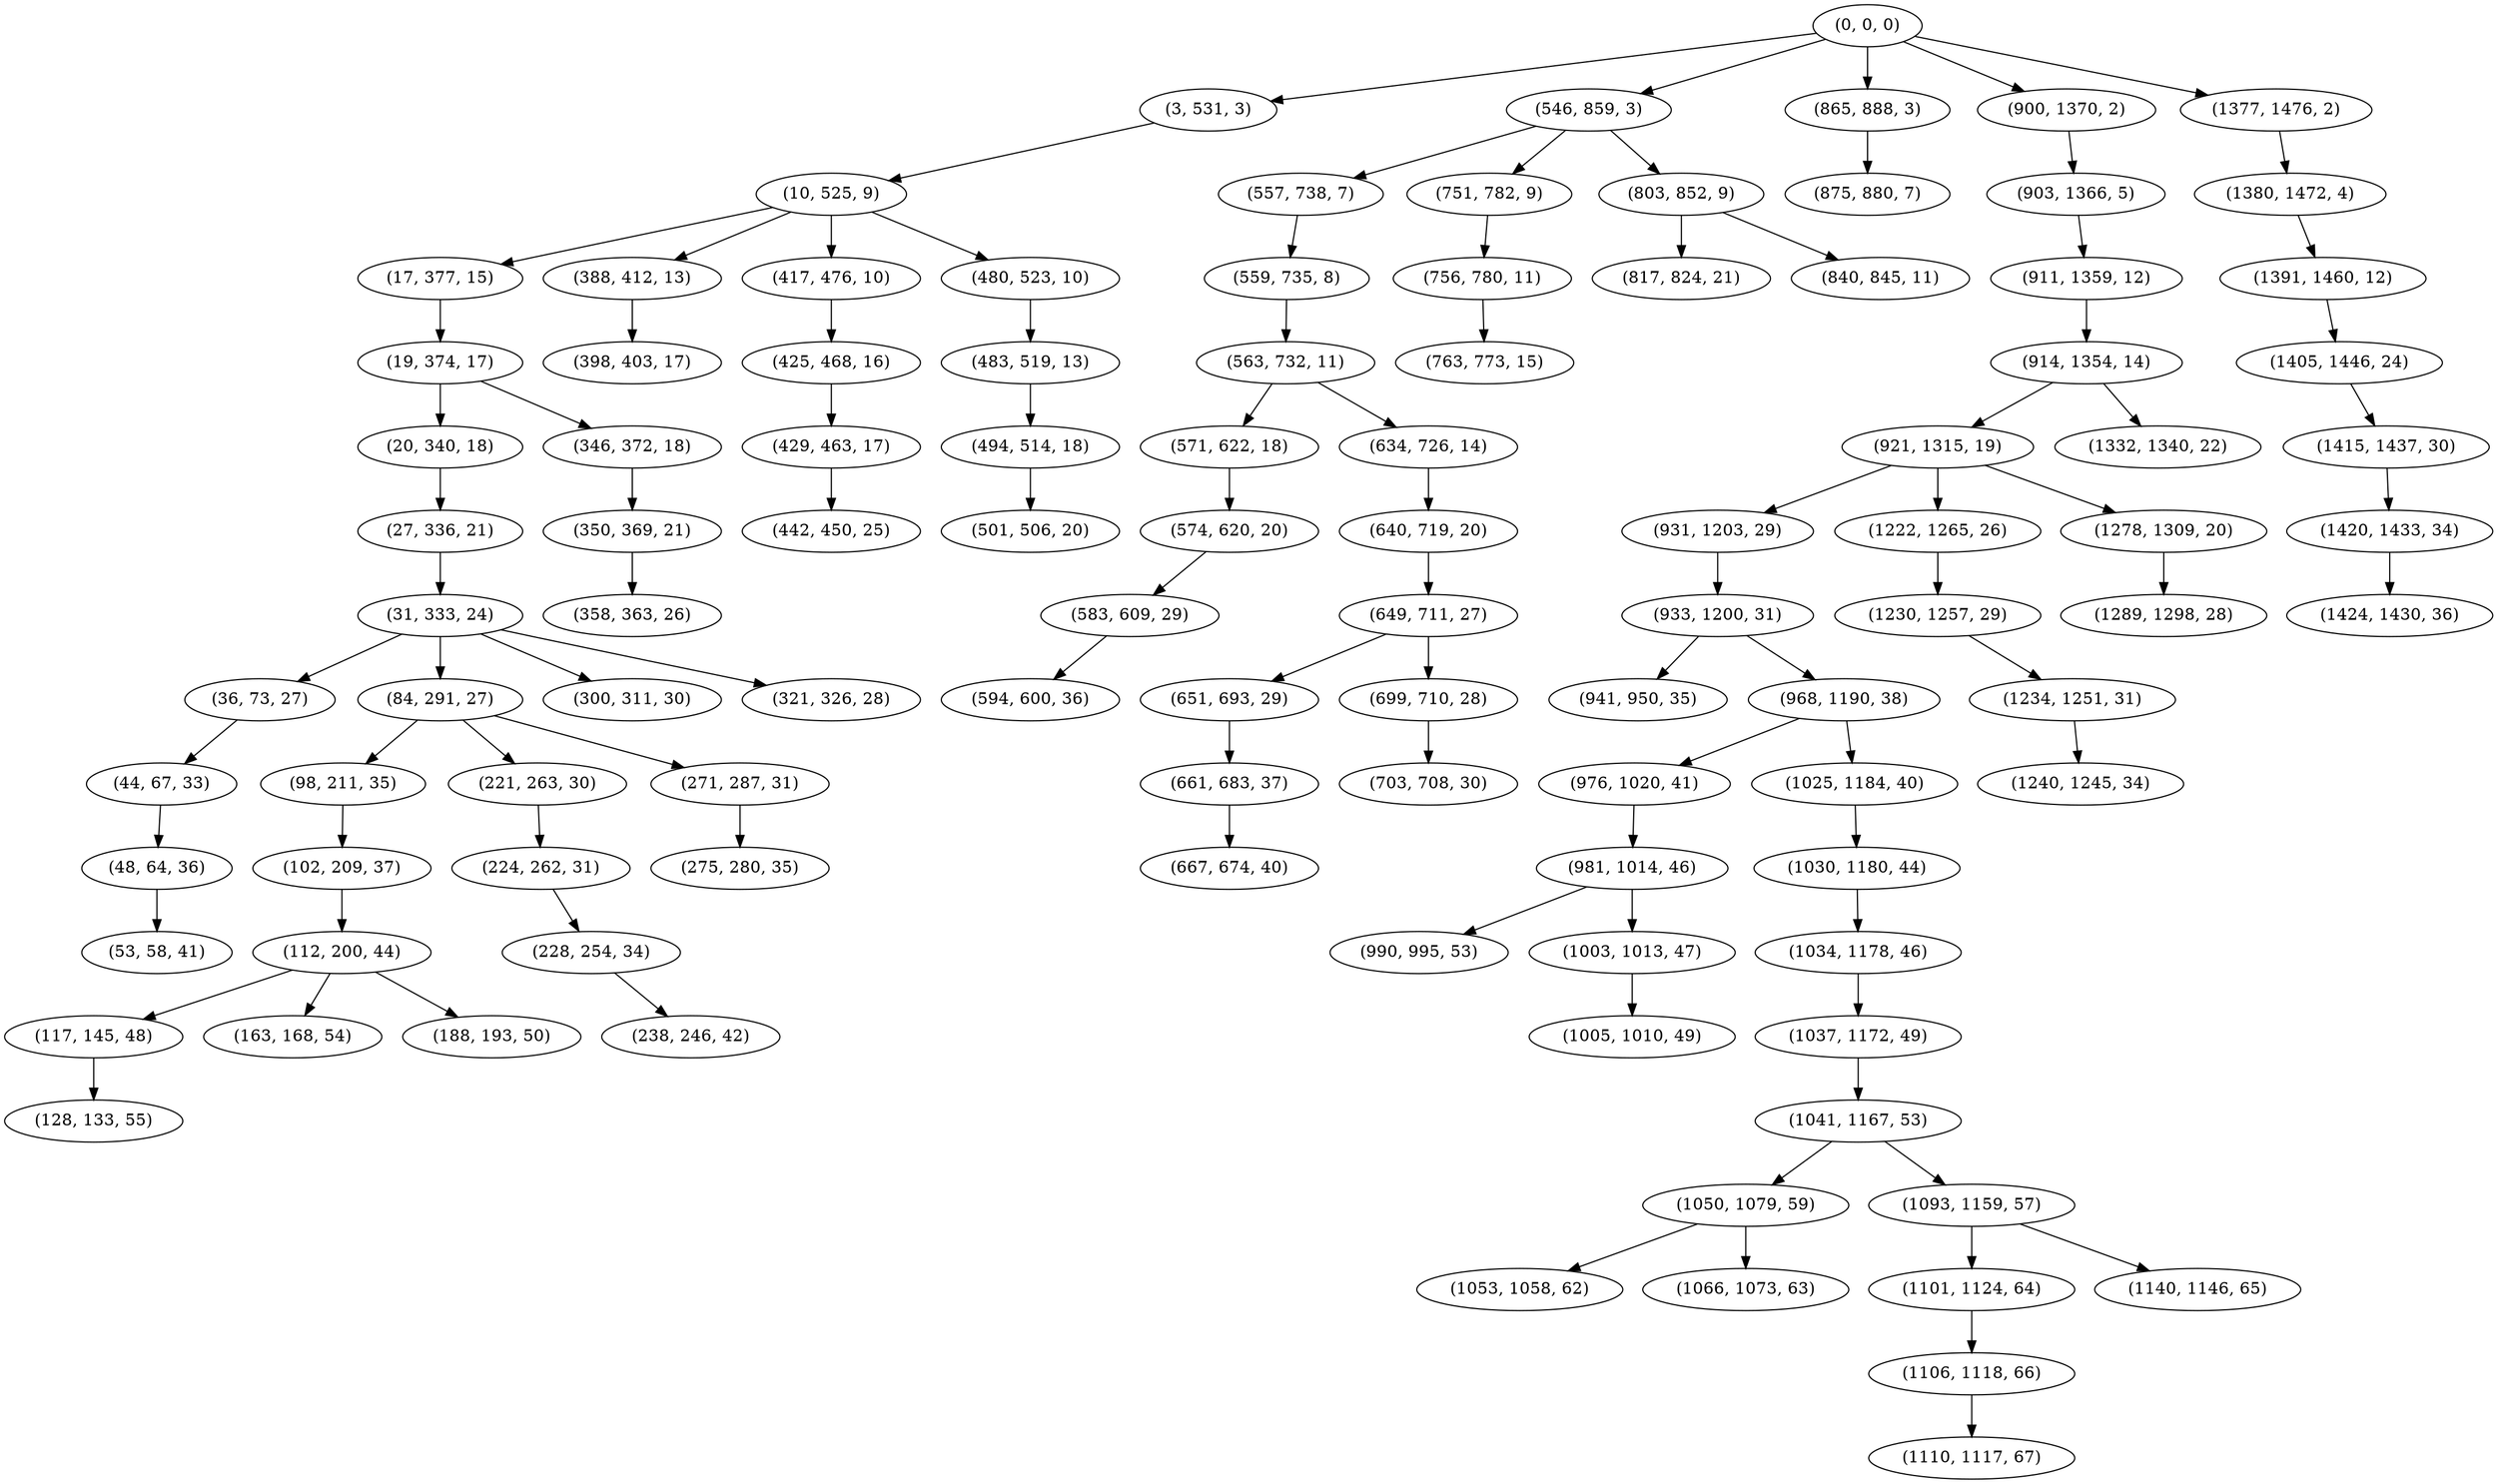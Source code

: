digraph tree {
    "(0, 0, 0)";
    "(3, 531, 3)";
    "(10, 525, 9)";
    "(17, 377, 15)";
    "(19, 374, 17)";
    "(20, 340, 18)";
    "(27, 336, 21)";
    "(31, 333, 24)";
    "(36, 73, 27)";
    "(44, 67, 33)";
    "(48, 64, 36)";
    "(53, 58, 41)";
    "(84, 291, 27)";
    "(98, 211, 35)";
    "(102, 209, 37)";
    "(112, 200, 44)";
    "(117, 145, 48)";
    "(128, 133, 55)";
    "(163, 168, 54)";
    "(188, 193, 50)";
    "(221, 263, 30)";
    "(224, 262, 31)";
    "(228, 254, 34)";
    "(238, 246, 42)";
    "(271, 287, 31)";
    "(275, 280, 35)";
    "(300, 311, 30)";
    "(321, 326, 28)";
    "(346, 372, 18)";
    "(350, 369, 21)";
    "(358, 363, 26)";
    "(388, 412, 13)";
    "(398, 403, 17)";
    "(417, 476, 10)";
    "(425, 468, 16)";
    "(429, 463, 17)";
    "(442, 450, 25)";
    "(480, 523, 10)";
    "(483, 519, 13)";
    "(494, 514, 18)";
    "(501, 506, 20)";
    "(546, 859, 3)";
    "(557, 738, 7)";
    "(559, 735, 8)";
    "(563, 732, 11)";
    "(571, 622, 18)";
    "(574, 620, 20)";
    "(583, 609, 29)";
    "(594, 600, 36)";
    "(634, 726, 14)";
    "(640, 719, 20)";
    "(649, 711, 27)";
    "(651, 693, 29)";
    "(661, 683, 37)";
    "(667, 674, 40)";
    "(699, 710, 28)";
    "(703, 708, 30)";
    "(751, 782, 9)";
    "(756, 780, 11)";
    "(763, 773, 15)";
    "(803, 852, 9)";
    "(817, 824, 21)";
    "(840, 845, 11)";
    "(865, 888, 3)";
    "(875, 880, 7)";
    "(900, 1370, 2)";
    "(903, 1366, 5)";
    "(911, 1359, 12)";
    "(914, 1354, 14)";
    "(921, 1315, 19)";
    "(931, 1203, 29)";
    "(933, 1200, 31)";
    "(941, 950, 35)";
    "(968, 1190, 38)";
    "(976, 1020, 41)";
    "(981, 1014, 46)";
    "(990, 995, 53)";
    "(1003, 1013, 47)";
    "(1005, 1010, 49)";
    "(1025, 1184, 40)";
    "(1030, 1180, 44)";
    "(1034, 1178, 46)";
    "(1037, 1172, 49)";
    "(1041, 1167, 53)";
    "(1050, 1079, 59)";
    "(1053, 1058, 62)";
    "(1066, 1073, 63)";
    "(1093, 1159, 57)";
    "(1101, 1124, 64)";
    "(1106, 1118, 66)";
    "(1110, 1117, 67)";
    "(1140, 1146, 65)";
    "(1222, 1265, 26)";
    "(1230, 1257, 29)";
    "(1234, 1251, 31)";
    "(1240, 1245, 34)";
    "(1278, 1309, 20)";
    "(1289, 1298, 28)";
    "(1332, 1340, 22)";
    "(1377, 1476, 2)";
    "(1380, 1472, 4)";
    "(1391, 1460, 12)";
    "(1405, 1446, 24)";
    "(1415, 1437, 30)";
    "(1420, 1433, 34)";
    "(1424, 1430, 36)";
    "(0, 0, 0)" -> "(3, 531, 3)";
    "(0, 0, 0)" -> "(546, 859, 3)";
    "(0, 0, 0)" -> "(865, 888, 3)";
    "(0, 0, 0)" -> "(900, 1370, 2)";
    "(0, 0, 0)" -> "(1377, 1476, 2)";
    "(3, 531, 3)" -> "(10, 525, 9)";
    "(10, 525, 9)" -> "(17, 377, 15)";
    "(10, 525, 9)" -> "(388, 412, 13)";
    "(10, 525, 9)" -> "(417, 476, 10)";
    "(10, 525, 9)" -> "(480, 523, 10)";
    "(17, 377, 15)" -> "(19, 374, 17)";
    "(19, 374, 17)" -> "(20, 340, 18)";
    "(19, 374, 17)" -> "(346, 372, 18)";
    "(20, 340, 18)" -> "(27, 336, 21)";
    "(27, 336, 21)" -> "(31, 333, 24)";
    "(31, 333, 24)" -> "(36, 73, 27)";
    "(31, 333, 24)" -> "(84, 291, 27)";
    "(31, 333, 24)" -> "(300, 311, 30)";
    "(31, 333, 24)" -> "(321, 326, 28)";
    "(36, 73, 27)" -> "(44, 67, 33)";
    "(44, 67, 33)" -> "(48, 64, 36)";
    "(48, 64, 36)" -> "(53, 58, 41)";
    "(84, 291, 27)" -> "(98, 211, 35)";
    "(84, 291, 27)" -> "(221, 263, 30)";
    "(84, 291, 27)" -> "(271, 287, 31)";
    "(98, 211, 35)" -> "(102, 209, 37)";
    "(102, 209, 37)" -> "(112, 200, 44)";
    "(112, 200, 44)" -> "(117, 145, 48)";
    "(112, 200, 44)" -> "(163, 168, 54)";
    "(112, 200, 44)" -> "(188, 193, 50)";
    "(117, 145, 48)" -> "(128, 133, 55)";
    "(221, 263, 30)" -> "(224, 262, 31)";
    "(224, 262, 31)" -> "(228, 254, 34)";
    "(228, 254, 34)" -> "(238, 246, 42)";
    "(271, 287, 31)" -> "(275, 280, 35)";
    "(346, 372, 18)" -> "(350, 369, 21)";
    "(350, 369, 21)" -> "(358, 363, 26)";
    "(388, 412, 13)" -> "(398, 403, 17)";
    "(417, 476, 10)" -> "(425, 468, 16)";
    "(425, 468, 16)" -> "(429, 463, 17)";
    "(429, 463, 17)" -> "(442, 450, 25)";
    "(480, 523, 10)" -> "(483, 519, 13)";
    "(483, 519, 13)" -> "(494, 514, 18)";
    "(494, 514, 18)" -> "(501, 506, 20)";
    "(546, 859, 3)" -> "(557, 738, 7)";
    "(546, 859, 3)" -> "(751, 782, 9)";
    "(546, 859, 3)" -> "(803, 852, 9)";
    "(557, 738, 7)" -> "(559, 735, 8)";
    "(559, 735, 8)" -> "(563, 732, 11)";
    "(563, 732, 11)" -> "(571, 622, 18)";
    "(563, 732, 11)" -> "(634, 726, 14)";
    "(571, 622, 18)" -> "(574, 620, 20)";
    "(574, 620, 20)" -> "(583, 609, 29)";
    "(583, 609, 29)" -> "(594, 600, 36)";
    "(634, 726, 14)" -> "(640, 719, 20)";
    "(640, 719, 20)" -> "(649, 711, 27)";
    "(649, 711, 27)" -> "(651, 693, 29)";
    "(649, 711, 27)" -> "(699, 710, 28)";
    "(651, 693, 29)" -> "(661, 683, 37)";
    "(661, 683, 37)" -> "(667, 674, 40)";
    "(699, 710, 28)" -> "(703, 708, 30)";
    "(751, 782, 9)" -> "(756, 780, 11)";
    "(756, 780, 11)" -> "(763, 773, 15)";
    "(803, 852, 9)" -> "(817, 824, 21)";
    "(803, 852, 9)" -> "(840, 845, 11)";
    "(865, 888, 3)" -> "(875, 880, 7)";
    "(900, 1370, 2)" -> "(903, 1366, 5)";
    "(903, 1366, 5)" -> "(911, 1359, 12)";
    "(911, 1359, 12)" -> "(914, 1354, 14)";
    "(914, 1354, 14)" -> "(921, 1315, 19)";
    "(914, 1354, 14)" -> "(1332, 1340, 22)";
    "(921, 1315, 19)" -> "(931, 1203, 29)";
    "(921, 1315, 19)" -> "(1222, 1265, 26)";
    "(921, 1315, 19)" -> "(1278, 1309, 20)";
    "(931, 1203, 29)" -> "(933, 1200, 31)";
    "(933, 1200, 31)" -> "(941, 950, 35)";
    "(933, 1200, 31)" -> "(968, 1190, 38)";
    "(968, 1190, 38)" -> "(976, 1020, 41)";
    "(968, 1190, 38)" -> "(1025, 1184, 40)";
    "(976, 1020, 41)" -> "(981, 1014, 46)";
    "(981, 1014, 46)" -> "(990, 995, 53)";
    "(981, 1014, 46)" -> "(1003, 1013, 47)";
    "(1003, 1013, 47)" -> "(1005, 1010, 49)";
    "(1025, 1184, 40)" -> "(1030, 1180, 44)";
    "(1030, 1180, 44)" -> "(1034, 1178, 46)";
    "(1034, 1178, 46)" -> "(1037, 1172, 49)";
    "(1037, 1172, 49)" -> "(1041, 1167, 53)";
    "(1041, 1167, 53)" -> "(1050, 1079, 59)";
    "(1041, 1167, 53)" -> "(1093, 1159, 57)";
    "(1050, 1079, 59)" -> "(1053, 1058, 62)";
    "(1050, 1079, 59)" -> "(1066, 1073, 63)";
    "(1093, 1159, 57)" -> "(1101, 1124, 64)";
    "(1093, 1159, 57)" -> "(1140, 1146, 65)";
    "(1101, 1124, 64)" -> "(1106, 1118, 66)";
    "(1106, 1118, 66)" -> "(1110, 1117, 67)";
    "(1222, 1265, 26)" -> "(1230, 1257, 29)";
    "(1230, 1257, 29)" -> "(1234, 1251, 31)";
    "(1234, 1251, 31)" -> "(1240, 1245, 34)";
    "(1278, 1309, 20)" -> "(1289, 1298, 28)";
    "(1377, 1476, 2)" -> "(1380, 1472, 4)";
    "(1380, 1472, 4)" -> "(1391, 1460, 12)";
    "(1391, 1460, 12)" -> "(1405, 1446, 24)";
    "(1405, 1446, 24)" -> "(1415, 1437, 30)";
    "(1415, 1437, 30)" -> "(1420, 1433, 34)";
    "(1420, 1433, 34)" -> "(1424, 1430, 36)";
}
